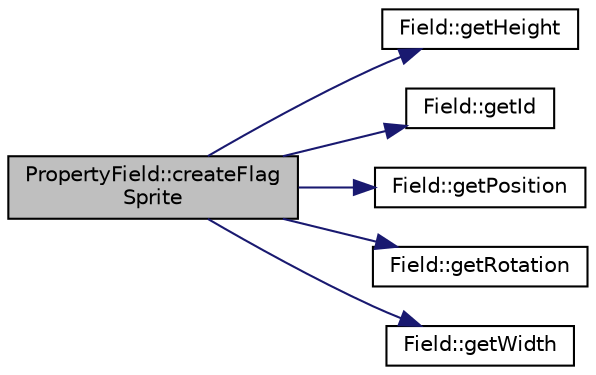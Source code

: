 digraph "PropertyField::createFlagSprite"
{
 // LATEX_PDF_SIZE
  edge [fontname="Helvetica",fontsize="10",labelfontname="Helvetica",labelfontsize="10"];
  node [fontname="Helvetica",fontsize="10",shape=record];
  rankdir="LR";
  Node1 [label="PropertyField::createFlag\lSprite",height=0.2,width=0.4,color="black", fillcolor="grey75", style="filled", fontcolor="black",tooltip=" "];
  Node1 -> Node2 [color="midnightblue",fontsize="10",style="solid",fontname="Helvetica"];
  Node2 [label="Field::getHeight",height=0.2,width=0.4,color="black", fillcolor="white", style="filled",URL="$class_field.html#a24552dc1bcb1f574ce8db0761c33790a",tooltip=" "];
  Node1 -> Node3 [color="midnightblue",fontsize="10",style="solid",fontname="Helvetica"];
  Node3 [label="Field::getId",height=0.2,width=0.4,color="black", fillcolor="white", style="filled",URL="$class_field.html#aa3ea436b800a8078f04be2678c42f7c0",tooltip=" "];
  Node1 -> Node4 [color="midnightblue",fontsize="10",style="solid",fontname="Helvetica"];
  Node4 [label="Field::getPosition",height=0.2,width=0.4,color="black", fillcolor="white", style="filled",URL="$class_field.html#a8b6e4fc0827f44e90449d6ad9a62dafd",tooltip=" "];
  Node1 -> Node5 [color="midnightblue",fontsize="10",style="solid",fontname="Helvetica"];
  Node5 [label="Field::getRotation",height=0.2,width=0.4,color="black", fillcolor="white", style="filled",URL="$class_field.html#a646e28cf7899eb73bd120e7e7f936633",tooltip=" "];
  Node1 -> Node6 [color="midnightblue",fontsize="10",style="solid",fontname="Helvetica"];
  Node6 [label="Field::getWidth",height=0.2,width=0.4,color="black", fillcolor="white", style="filled",URL="$class_field.html#ad5706e4c154214fe43db7ecc7a6b74ca",tooltip=" "];
}
